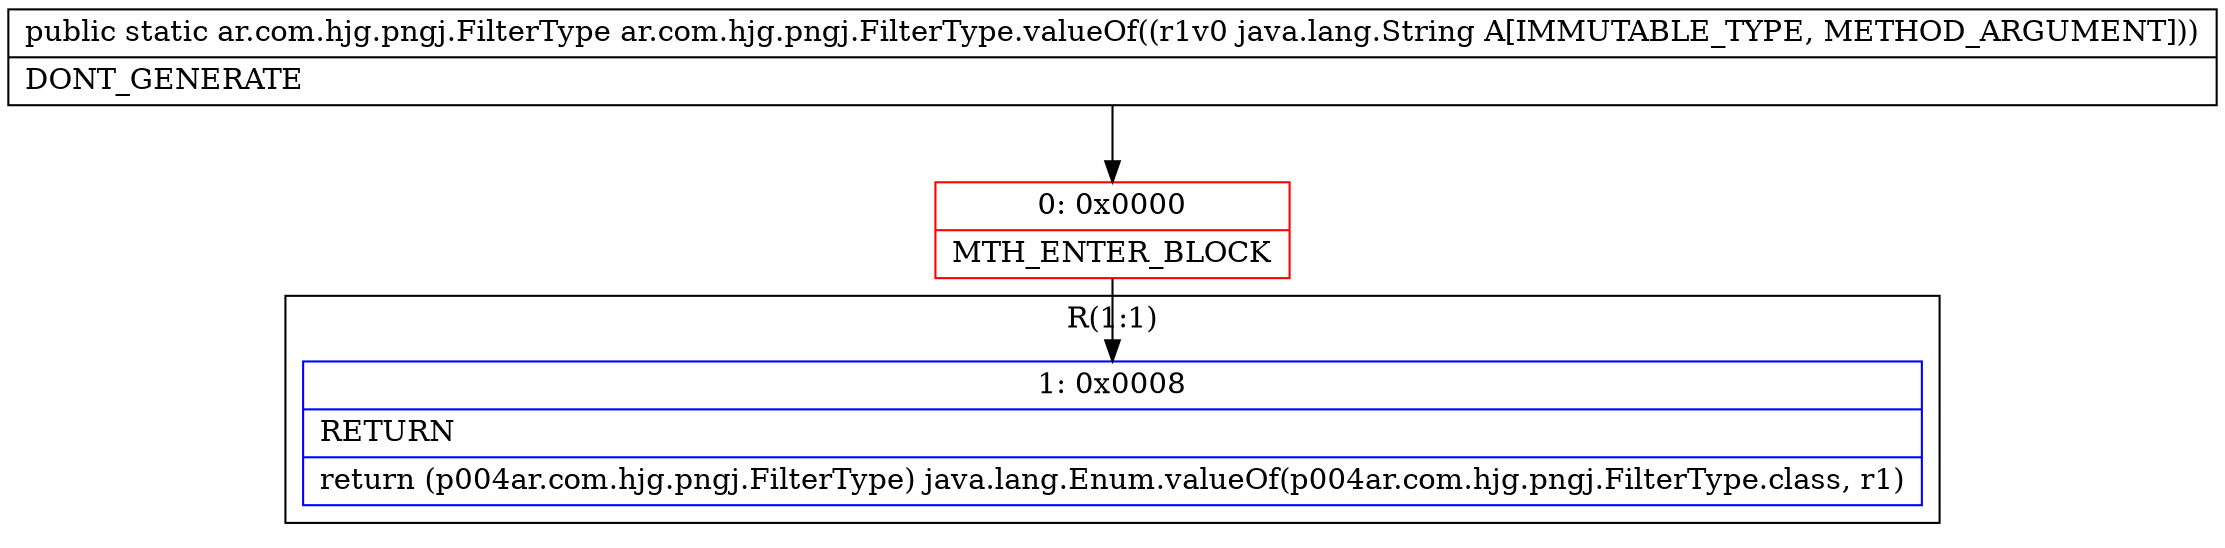 digraph "CFG forar.com.hjg.pngj.FilterType.valueOf(Ljava\/lang\/String;)Lar\/com\/hjg\/pngj\/FilterType;" {
subgraph cluster_Region_1632045435 {
label = "R(1:1)";
node [shape=record,color=blue];
Node_1 [shape=record,label="{1\:\ 0x0008|RETURN\l|return (p004ar.com.hjg.pngj.FilterType) java.lang.Enum.valueOf(p004ar.com.hjg.pngj.FilterType.class, r1)\l}"];
}
Node_0 [shape=record,color=red,label="{0\:\ 0x0000|MTH_ENTER_BLOCK\l}"];
MethodNode[shape=record,label="{public static ar.com.hjg.pngj.FilterType ar.com.hjg.pngj.FilterType.valueOf((r1v0 java.lang.String A[IMMUTABLE_TYPE, METHOD_ARGUMENT]))  | DONT_GENERATE\l}"];
MethodNode -> Node_0;
Node_0 -> Node_1;
}

